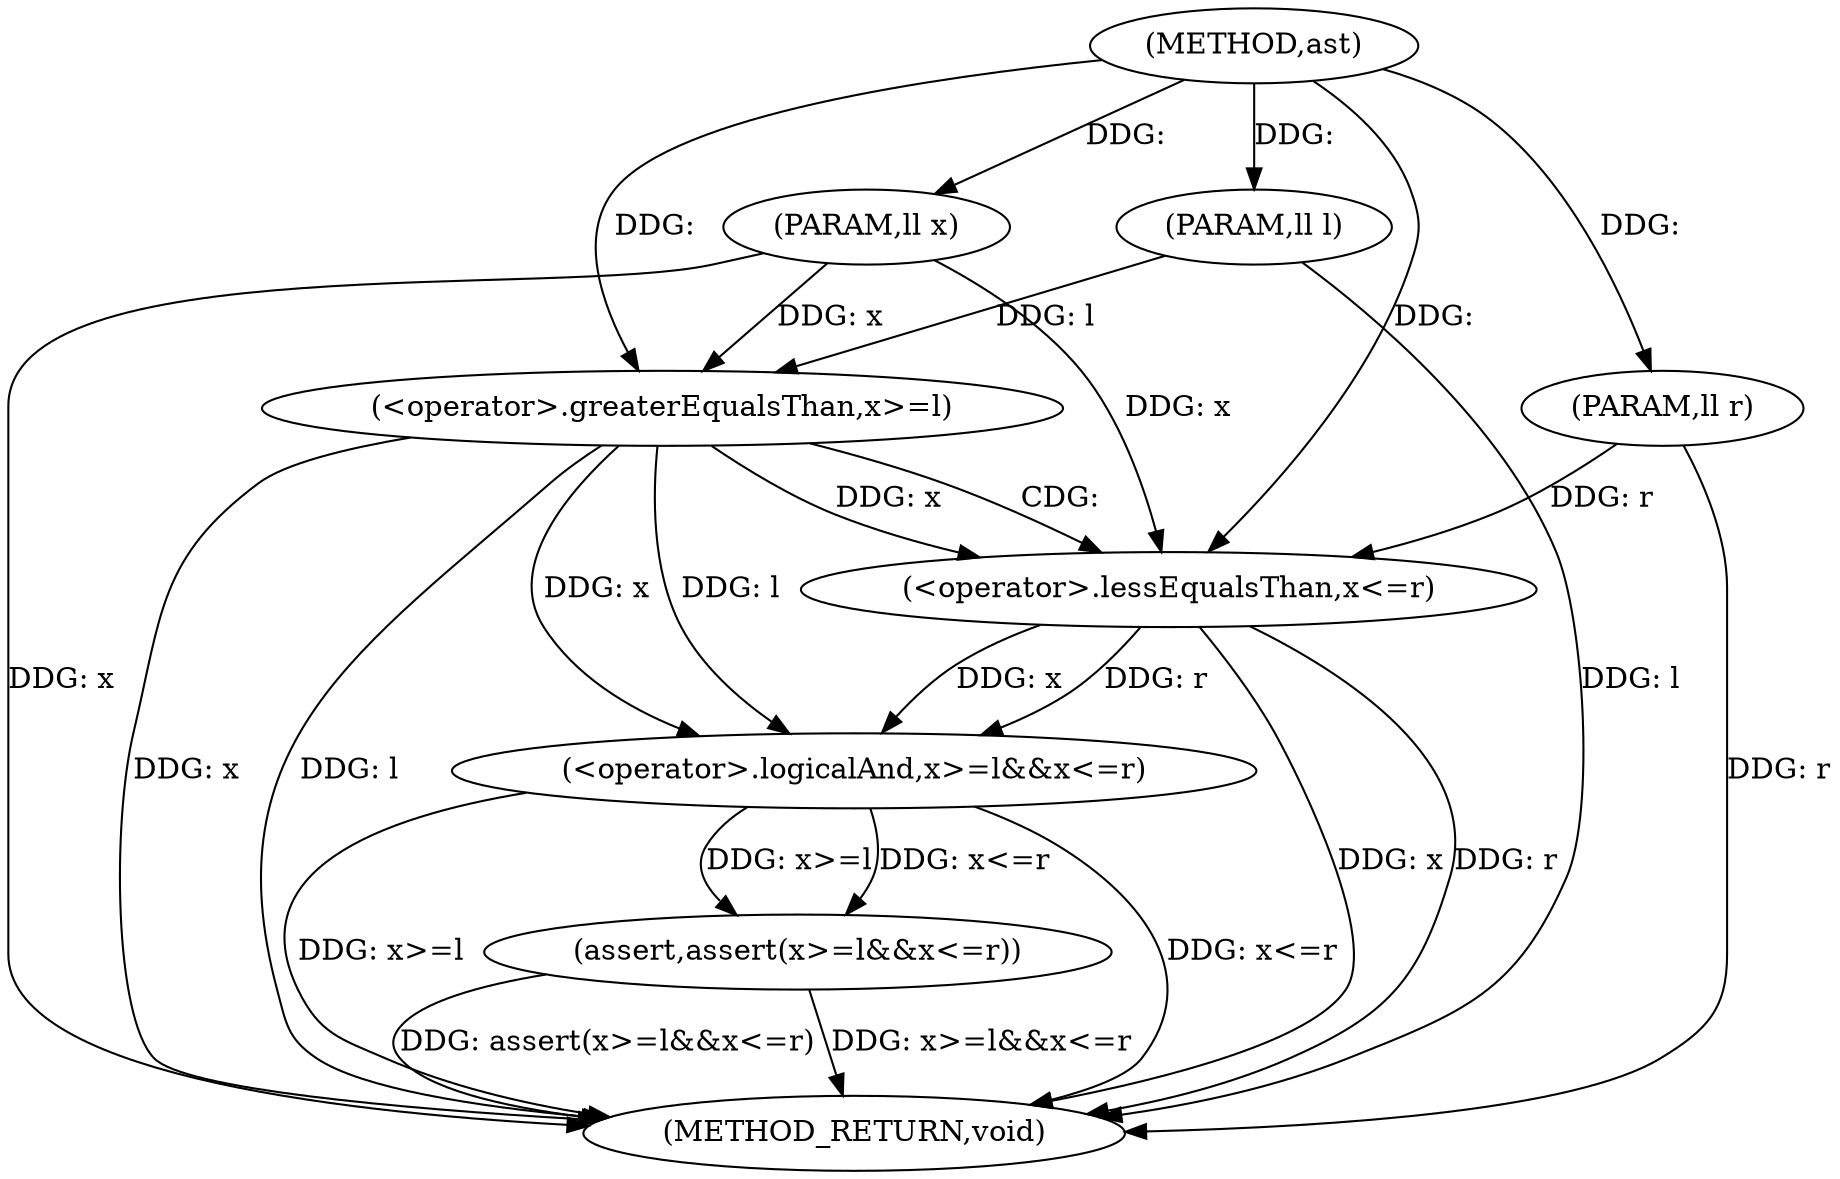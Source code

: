 digraph "ast" {  
"1000254" [label = "(METHOD,ast)" ]
"1000267" [label = "(METHOD_RETURN,void)" ]
"1000255" [label = "(PARAM,ll x)" ]
"1000256" [label = "(PARAM,ll l)" ]
"1000257" [label = "(PARAM,ll r)" ]
"1000259" [label = "(assert,assert(x>=l&&x<=r))" ]
"1000260" [label = "(<operator>.logicalAnd,x>=l&&x<=r)" ]
"1000261" [label = "(<operator>.greaterEqualsThan,x>=l)" ]
"1000264" [label = "(<operator>.lessEqualsThan,x<=r)" ]
  "1000255" -> "1000267"  [ label = "DDG: x"] 
  "1000256" -> "1000267"  [ label = "DDG: l"] 
  "1000257" -> "1000267"  [ label = "DDG: r"] 
  "1000261" -> "1000267"  [ label = "DDG: x"] 
  "1000261" -> "1000267"  [ label = "DDG: l"] 
  "1000260" -> "1000267"  [ label = "DDG: x>=l"] 
  "1000264" -> "1000267"  [ label = "DDG: x"] 
  "1000264" -> "1000267"  [ label = "DDG: r"] 
  "1000260" -> "1000267"  [ label = "DDG: x<=r"] 
  "1000259" -> "1000267"  [ label = "DDG: x>=l&&x<=r"] 
  "1000259" -> "1000267"  [ label = "DDG: assert(x>=l&&x<=r)"] 
  "1000254" -> "1000255"  [ label = "DDG: "] 
  "1000254" -> "1000256"  [ label = "DDG: "] 
  "1000254" -> "1000257"  [ label = "DDG: "] 
  "1000260" -> "1000259"  [ label = "DDG: x>=l"] 
  "1000260" -> "1000259"  [ label = "DDG: x<=r"] 
  "1000261" -> "1000260"  [ label = "DDG: l"] 
  "1000261" -> "1000260"  [ label = "DDG: x"] 
  "1000264" -> "1000260"  [ label = "DDG: x"] 
  "1000264" -> "1000260"  [ label = "DDG: r"] 
  "1000255" -> "1000261"  [ label = "DDG: x"] 
  "1000254" -> "1000261"  [ label = "DDG: "] 
  "1000256" -> "1000261"  [ label = "DDG: l"] 
  "1000261" -> "1000264"  [ label = "DDG: x"] 
  "1000255" -> "1000264"  [ label = "DDG: x"] 
  "1000254" -> "1000264"  [ label = "DDG: "] 
  "1000257" -> "1000264"  [ label = "DDG: r"] 
  "1000261" -> "1000264"  [ label = "CDG: "] 
}
